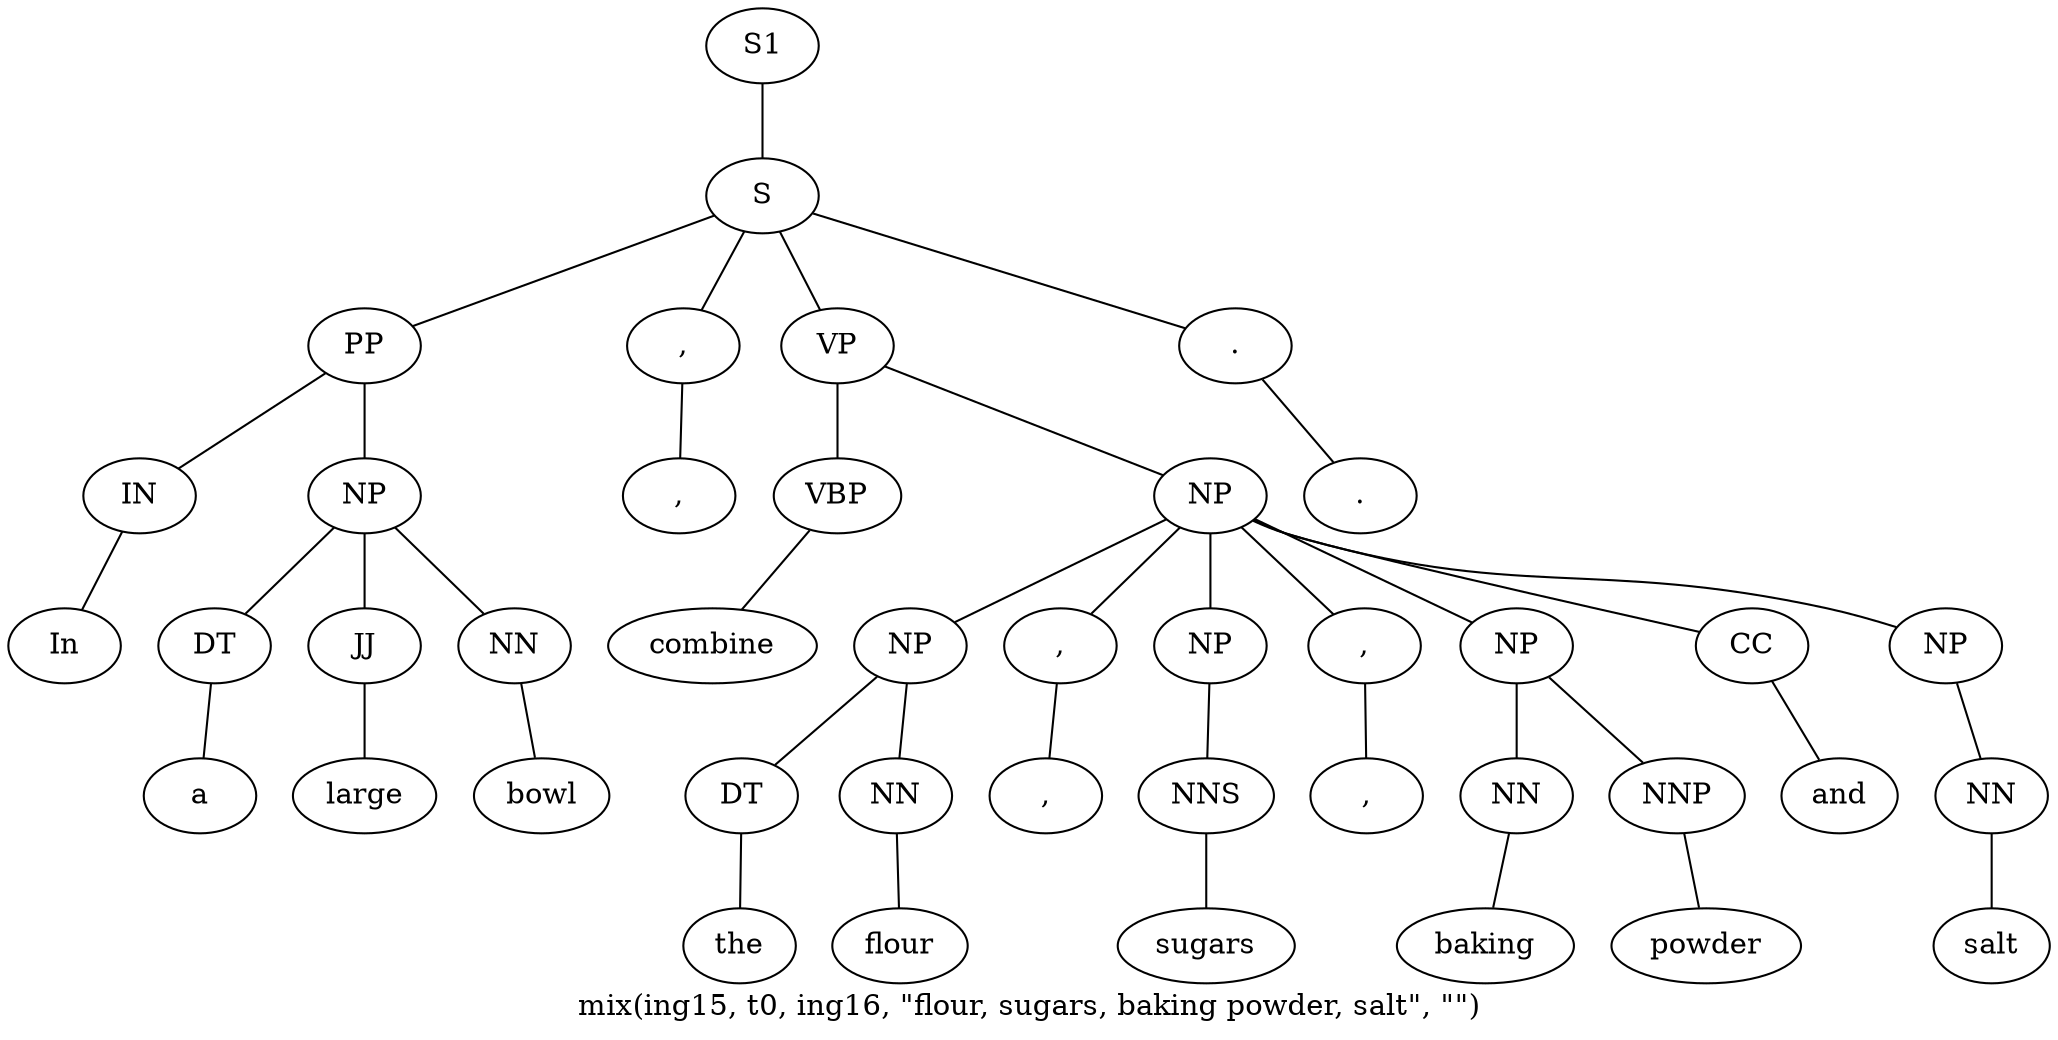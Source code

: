 graph SyntaxGraph {
	label = "mix(ing15, t0, ing16, \"flour, sugars, baking powder, salt\", \"\")";
	Node0 [label="S1"];
	Node1 [label="S"];
	Node2 [label="PP"];
	Node3 [label="IN"];
	Node4 [label="In"];
	Node5 [label="NP"];
	Node6 [label="DT"];
	Node7 [label="a"];
	Node8 [label="JJ"];
	Node9 [label="large"];
	Node10 [label="NN"];
	Node11 [label="bowl"];
	Node12 [label=","];
	Node13 [label=","];
	Node14 [label="VP"];
	Node15 [label="VBP"];
	Node16 [label="combine"];
	Node17 [label="NP"];
	Node18 [label="NP"];
	Node19 [label="DT"];
	Node20 [label="the"];
	Node21 [label="NN"];
	Node22 [label="flour"];
	Node23 [label=","];
	Node24 [label=","];
	Node25 [label="NP"];
	Node26 [label="NNS"];
	Node27 [label="sugars"];
	Node28 [label=","];
	Node29 [label=","];
	Node30 [label="NP"];
	Node31 [label="NN"];
	Node32 [label="baking"];
	Node33 [label="NNP"];
	Node34 [label="powder"];
	Node35 [label="CC"];
	Node36 [label="and"];
	Node37 [label="NP"];
	Node38 [label="NN"];
	Node39 [label="salt"];
	Node40 [label="."];
	Node41 [label="."];

	Node0 -- Node1;
	Node1 -- Node2;
	Node1 -- Node12;
	Node1 -- Node14;
	Node1 -- Node40;
	Node2 -- Node3;
	Node2 -- Node5;
	Node3 -- Node4;
	Node5 -- Node6;
	Node5 -- Node8;
	Node5 -- Node10;
	Node6 -- Node7;
	Node8 -- Node9;
	Node10 -- Node11;
	Node12 -- Node13;
	Node14 -- Node15;
	Node14 -- Node17;
	Node15 -- Node16;
	Node17 -- Node18;
	Node17 -- Node23;
	Node17 -- Node25;
	Node17 -- Node28;
	Node17 -- Node30;
	Node17 -- Node35;
	Node17 -- Node37;
	Node18 -- Node19;
	Node18 -- Node21;
	Node19 -- Node20;
	Node21 -- Node22;
	Node23 -- Node24;
	Node25 -- Node26;
	Node26 -- Node27;
	Node28 -- Node29;
	Node30 -- Node31;
	Node30 -- Node33;
	Node31 -- Node32;
	Node33 -- Node34;
	Node35 -- Node36;
	Node37 -- Node38;
	Node38 -- Node39;
	Node40 -- Node41;
}
